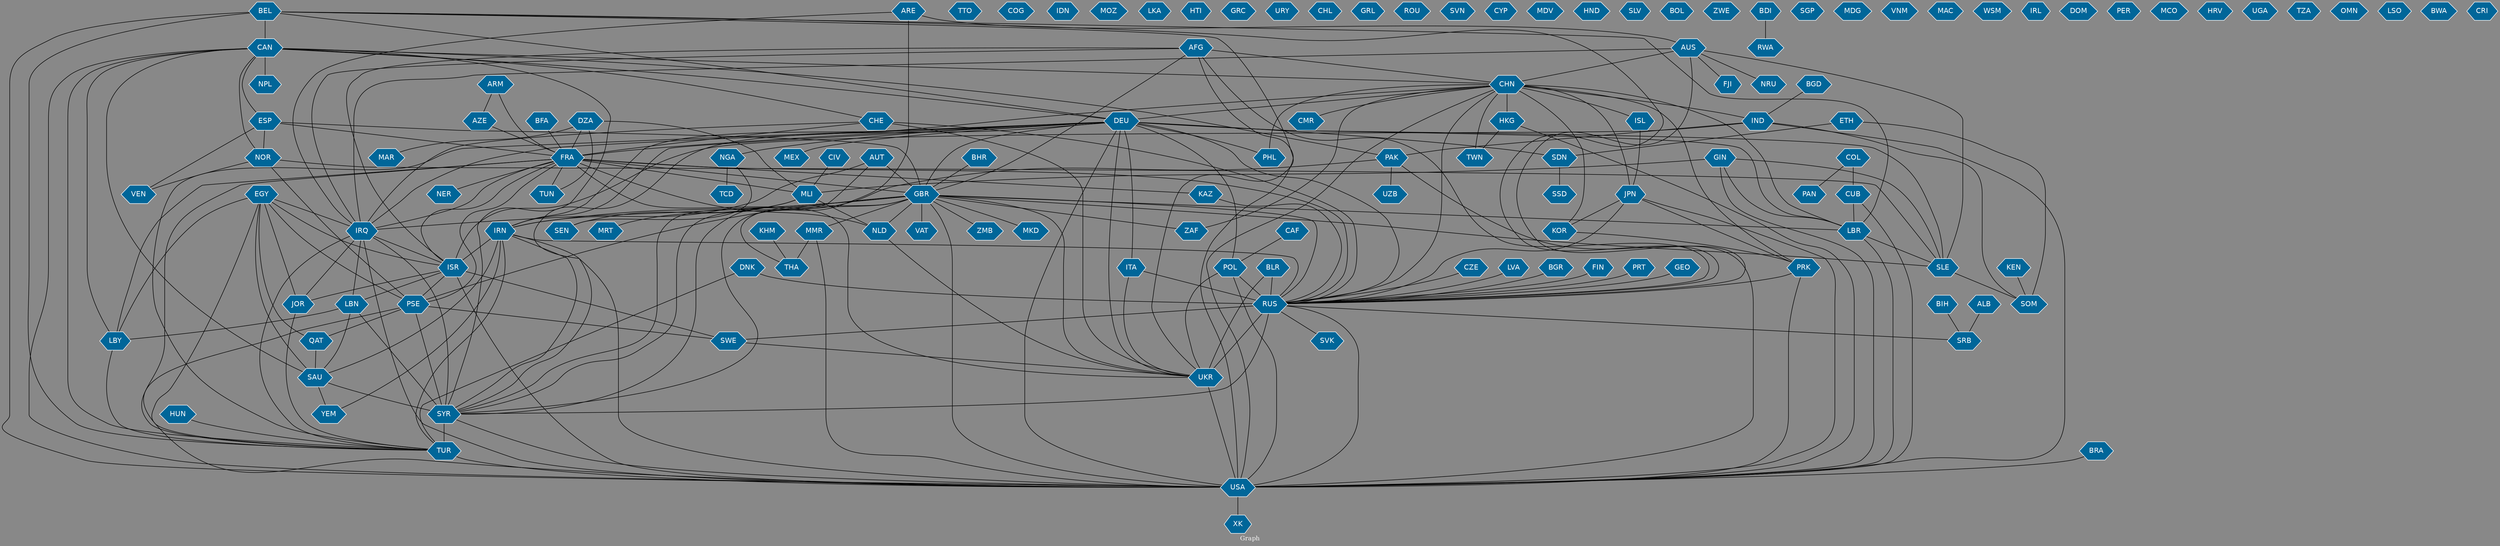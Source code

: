// Countries together in item graph
graph {
	graph [bgcolor="#888888" fontcolor=white fontsize=12 label="Graph" outputorder=edgesfirst overlap=prism]
	node [color=white fillcolor="#006699" fontcolor=white fontname=Helvetica shape=hexagon style=filled]
	edge [arrowhead=open color=black fontcolor=white fontname=Courier fontsize=12]
		GIN [label=GIN]
		MLI [label=MLI]
		JPN [label=JPN]
		RUS [label=RUS]
		UKR [label=UKR]
		ITA [label=ITA]
		IND [label=IND]
		SAU [label=SAU]
		HKG [label=HKG]
		SYR [label=SYR]
		HUN [label=HUN]
		TUR [label=TUR]
		DEU [label=DEU]
		IRQ [label=IRQ]
		YEM [label=YEM]
		BFA [label=BFA]
		LBR [label=LBR]
		TTO [label=TTO]
		CHN [label=CHN]
		LBY [label=LBY]
		LBN [label=LBN]
		BRA [label=BRA]
		GBR [label=GBR]
		VAT [label=VAT]
		ISR [label=ISR]
		MEX [label=MEX]
		POL [label=POL]
		CAF [label=CAF]
		COG [label=COG]
		PSE [label=PSE]
		TWN [label=TWN]
		CUB [label=CUB]
		USA [label=USA]
		ESP [label=ESP]
		MRT [label=MRT]
		AUS [label=AUS]
		PRK [label=PRK]
		PHL [label=PHL]
		EGY [label=EGY]
		CAN [label=CAN]
		AFG [label=AFG]
		FRA [label=FRA]
		CZE [label=CZE]
		LVA [label=LVA]
		NGA [label=NGA]
		TUN [label=TUN]
		SOM [label=SOM]
		THA [label=THA]
		DZA [label=DZA]
		MAR [label=MAR]
		BGR [label=BGR]
		SSD [label=SSD]
		SDN [label=SDN]
		NOR [label=NOR]
		IDN [label=IDN]
		FJI [label=FJI]
		SLE [label=SLE]
		MOZ [label=MOZ]
		LKA [label=LKA]
		HTI [label=HTI]
		PAK [label=PAK]
		CHE [label=CHE]
		GRC [label=GRC]
		BIH [label=BIH]
		MMR [label=MMR]
		DNK [label=DNK]
		SWE [label=SWE]
		NLD [label=NLD]
		URY [label=URY]
		ZAF [label=ZAF]
		CHL [label=CHL]
		GRL [label=GRL]
		QAT [label=QAT]
		IRN [label=IRN]
		BHR [label=BHR]
		SRB [label=SRB]
		FIN [label=FIN]
		ROU [label=ROU]
		SVN [label=SVN]
		CYP [label=CYP]
		COL [label=COL]
		PAN [label=PAN]
		MDV [label=MDV]
		NPL [label=NPL]
		BLR [label=BLR]
		HND [label=HND]
		ZMB [label=ZMB]
		SLV [label=SLV]
		BGD [label=BGD]
		AUT [label=AUT]
		ALB [label=ALB]
		BOL [label=BOL]
		KAZ [label=KAZ]
		ZWE [label=ZWE]
		UZB [label=UZB]
		SVK [label=SVK]
		VEN [label=VEN]
		KEN [label=KEN]
		KOR [label=KOR]
		RWA [label=RWA]
		SGP [label=SGP]
		MDG [label=MDG]
		BEL [label=BEL]
		VNM [label=VNM]
		PRT [label=PRT]
		SEN [label=SEN]
		CMR [label=CMR]
		GEO [label=GEO]
		AZE [label=AZE]
		MAC [label=MAC]
		ISL [label=ISL]
		ARM [label=ARM]
		CIV [label=CIV]
		NER [label=NER]
		WSM [label=WSM]
		IRL [label=IRL]
		NRU [label=NRU]
		DOM [label=DOM]
		MKD [label=MKD]
		PER [label=PER]
		TCD [label=TCD]
		ARE [label=ARE]
		MCO [label=MCO]
		HRV [label=HRV]
		UGA [label=UGA]
		XK [label=XK]
		TZA [label=TZA]
		OMN [label=OMN]
		ETH [label=ETH]
		JOR [label=JOR]
		LSO [label=LSO]
		BWA [label=BWA]
		CRI [label=CRI]
		BDI [label=BDI]
		KHM [label=KHM]
			HKG -- USA [weight=1]
			AZE -- FRA [weight=1]
			FRA -- KAZ [weight=1]
			ALB -- SRB [weight=5]
			SYR -- TUR [weight=43]
			FRA -- NLD [weight=1]
			EGY -- IRQ [weight=1]
			DEU -- POL [weight=1]
			DEU -- MEX [weight=1]
			CIV -- MLI [weight=1]
			CAN -- USA [weight=3]
			SAU -- YEM [weight=1]
			AFG -- RUS [weight=1]
			ETH -- SOM [weight=1]
			CHN -- CMR [weight=2]
			GBR -- IRN [weight=2]
			IRN -- TUR [weight=2]
			IND -- USA [weight=1]
			ISR -- PSE [weight=25]
			IRQ -- ISR [weight=1]
			CHN -- ZAF [weight=1]
			NLD -- UKR [weight=1]
			AFG -- GBR [weight=3]
			MLI -- NLD [weight=1]
			DEU -- GBR [weight=2]
			AFG -- USA [weight=3]
			BRA -- USA [weight=1]
			CHN -- DEU [weight=1]
			IRN -- ISR [weight=3]
			LBR -- USA [weight=4]
			CHN -- PRK [weight=1]
			CAN -- SYR [weight=2]
			GBR -- PSE [weight=4]
			MLI -- SEN [weight=1]
			NOR -- VEN [weight=1]
			SDN -- SSD [weight=6]
			ITA -- UKR [weight=6]
			ETH -- SDN [weight=1]
			AUT -- IRN [weight=4]
			TUR -- USA [weight=2]
			FRA -- MLI [weight=7]
			LBY -- TUR [weight=1]
			PRK -- USA [weight=11]
			DEU -- SYR [weight=3]
			SAU -- SYR [weight=1]
			CAN -- CHE [weight=2]
			BEL -- DEU [weight=1]
			ISR -- LBN [weight=5]
			CHN -- ISL [weight=1]
			PSE -- SWE [weight=9]
			PAK -- UZB [weight=1]
			BEL -- USA [weight=2]
			DEU -- RUS [weight=10]
			JPN -- USA [weight=3]
			COL -- CUB [weight=4]
			EGY -- QAT [weight=1]
			GBR -- THA [weight=6]
			NGA -- SEN [weight=1]
			DEU -- PHL [weight=7]
			EGY -- PSE [weight=3]
			AUT -- SYR [weight=1]
			CAN -- DEU [weight=1]
			GBR -- VAT [weight=1]
			LVA -- RUS [weight=6]
			FRA -- NER [weight=2]
			EGY -- ISR [weight=5]
			BLR -- RUS [weight=2]
			FRA -- LBY [weight=1]
			DEU -- ITA [weight=1]
			GIN -- USA [weight=2]
			CHN -- IND [weight=3]
			SLE -- SOM [weight=1]
			CAN -- NOR [weight=1]
			CHN -- TWN [weight=4]
			CHE -- RUS [weight=1]
			GBR -- NLD [weight=1]
			AUS -- IRQ [weight=5]
			NGA -- TCD [weight=3]
			DZA -- MAR [weight=1]
			CAN -- ESP [weight=1]
			DZA -- FRA [weight=3]
			ARM -- AZE [weight=1]
			CAN -- CHN [weight=4]
			JPN -- PRK [weight=6]
			BLR -- UKR [weight=2]
			GBR -- SLE [weight=1]
			ESP -- NOR [weight=1]
			DNK -- RUS [weight=1]
			CHN -- JPN [weight=9]
			GIN -- SLE [weight=1]
			CAN -- LBY [weight=1]
			LBN -- SYR [weight=6]
			UKR -- USA [weight=1]
			PSE -- USA [weight=1]
			IRQ -- SYR [weight=23]
			GBR -- ZMB [weight=5]
			BDI -- RWA [weight=1]
			JOR -- TUR [weight=1]
			ISR -- USA [weight=5]
			LBN -- LBY [weight=8]
			KEN -- SOM [weight=1]
			MLI -- MRT [weight=2]
			MMR -- THA [weight=2]
			IRN -- SYR [weight=1]
			RUS -- SRB [weight=4]
			PSE -- QAT [weight=3]
			CAN -- SAU [weight=1]
			IRN -- YEM [weight=1]
			DZA -- MLI [weight=1]
			POL -- USA [weight=4]
			GBR -- IRQ [weight=2]
			AUS -- NRU [weight=1]
			GBR -- SYR [weight=3]
			ISR -- SWE [weight=2]
			IND -- ISR [weight=1]
			CHE -- IRQ [weight=1]
			IRN -- RUS [weight=2]
			CAF -- POL [weight=1]
			BGR -- RUS [weight=1]
			ITA -- RUS [weight=10]
			IND -- PAK [weight=22]
			BGD -- IND [weight=2]
			FRA -- GBR [weight=4]
			PAK -- USA [weight=1]
			BIH -- SRB [weight=1]
			PRT -- RUS [weight=1]
			EGY -- JOR [weight=1]
			BHR -- GBR [weight=1]
			GBR -- MMR [weight=1]
			ESP -- FRA [weight=2]
			DNK -- TUR [weight=1]
			NOR -- PSE [weight=1]
			KOR -- PRK [weight=1]
			CAN -- PAK [weight=2]
			USA -- XK [weight=1]
			ESP -- VEN [weight=2]
			KHM -- THA [weight=1]
			ARE -- IRQ [weight=1]
			PAK -- SYR [weight=1]
			BFA -- FRA [weight=3]
			DEU -- IRQ [weight=1]
			DEU -- IRN [weight=1]
			EGY -- SAU [weight=3]
			COL -- PAN [weight=1]
			IRQ -- LBN [weight=1]
			CHN -- PHL [weight=1]
			POL -- UKR [weight=4]
			AFG -- IRQ [weight=1]
			RUS -- UKR [weight=89]
			MMR -- USA [weight=3]
			BEL -- CAN [weight=2]
			FRA -- RUS [weight=6]
			IRN -- USA [weight=8]
			FRA -- PSE [weight=1]
			GBR -- RUS [weight=1]
			CHN -- USA [weight=7]
			QAT -- SAU [weight=1]
			JPN -- KOR [weight=2]
			IRN -- SAU [weight=1]
			ESP -- GBR [weight=4]
			DZA -- TUN [weight=1]
			AUS -- SLE [weight=1]
			POL -- RUS [weight=6]
			DEU -- SLE [weight=2]
			DEU -- NGA [weight=2]
			CHN -- KOR [weight=1]
			GBR -- MKD [weight=1]
			ARM -- FRA [weight=1]
			GBR -- USA [weight=3]
			BEL -- UKR [weight=1]
			GBR -- ZAF [weight=1]
			NOR -- SLE [weight=1]
			GIN -- LBR [weight=1]
			GEO -- RUS [weight=1]
			ISL -- JPN [weight=1]
			SYR -- USA [weight=9]
			DEU -- UKR [weight=7]
			AUS -- FJI [weight=2]
			ISR -- JOR [weight=1]
			AFG -- ISR [weight=1]
			KAZ -- RUS [weight=1]
			EGY -- LBY [weight=1]
			BEL -- LBR [weight=1]
			AFG -- CHN [weight=2]
			CHN -- LBR [weight=2]
			IRQ -- USA [weight=1]
			CUB -- LBR [weight=2]
			PSE -- SYR [weight=1]
			GBR -- LBR [weight=1]
			HUN -- TUR [weight=1]
			SWE -- UKR [weight=1]
			RUS -- SVK [weight=3]
			FRA -- TUR [weight=3]
			IRQ -- JOR [weight=1]
			DEU -- FRA [weight=5]
			CHN -- IRN [weight=2]
			DEU -- TUR [weight=2]
			BEL -- TUR [weight=1]
			GBR -- UKR [weight=1]
			GIN -- MLI [weight=2]
			AUS -- RUS [weight=1]
			DEU -- LBR [weight=1]
			CHN -- RUS [weight=2]
			CZE -- RUS [weight=1]
			RUS -- USA [weight=4]
			CHE -- UKR [weight=4]
			JPN -- RUS [weight=3]
			DEU -- USA [weight=1]
			BEL -- RUS [weight=1]
			CAN -- TUR [weight=2]
			CUB -- USA [weight=1]
			LBN -- SAU [weight=1]
			FIN -- RUS [weight=2]
			RUS -- SYR [weight=1]
			AUT -- GBR [weight=1]
			LBR -- SLE [weight=4]
			FRA -- IRQ [weight=1]
			FRA -- ISR [weight=1]
			ARE -- AUS [weight=1]
			PRK -- RUS [weight=1]
			AUS -- CHN [weight=3]
			HKG -- TWN [weight=1]
			RUS -- SWE [weight=3]
			EGY -- TUR [weight=1]
			IRQ -- TUR [weight=11]
			DEU -- SDN [weight=1]
			FRA -- UKR [weight=2]
			FRA -- TUN [weight=1]
			IND -- SOM [weight=1]
			CAN -- NPL [weight=2]
			ARE -- SYR [weight=1]
			CHE -- FRA [weight=1]
			CHN -- HKG [weight=17]
}